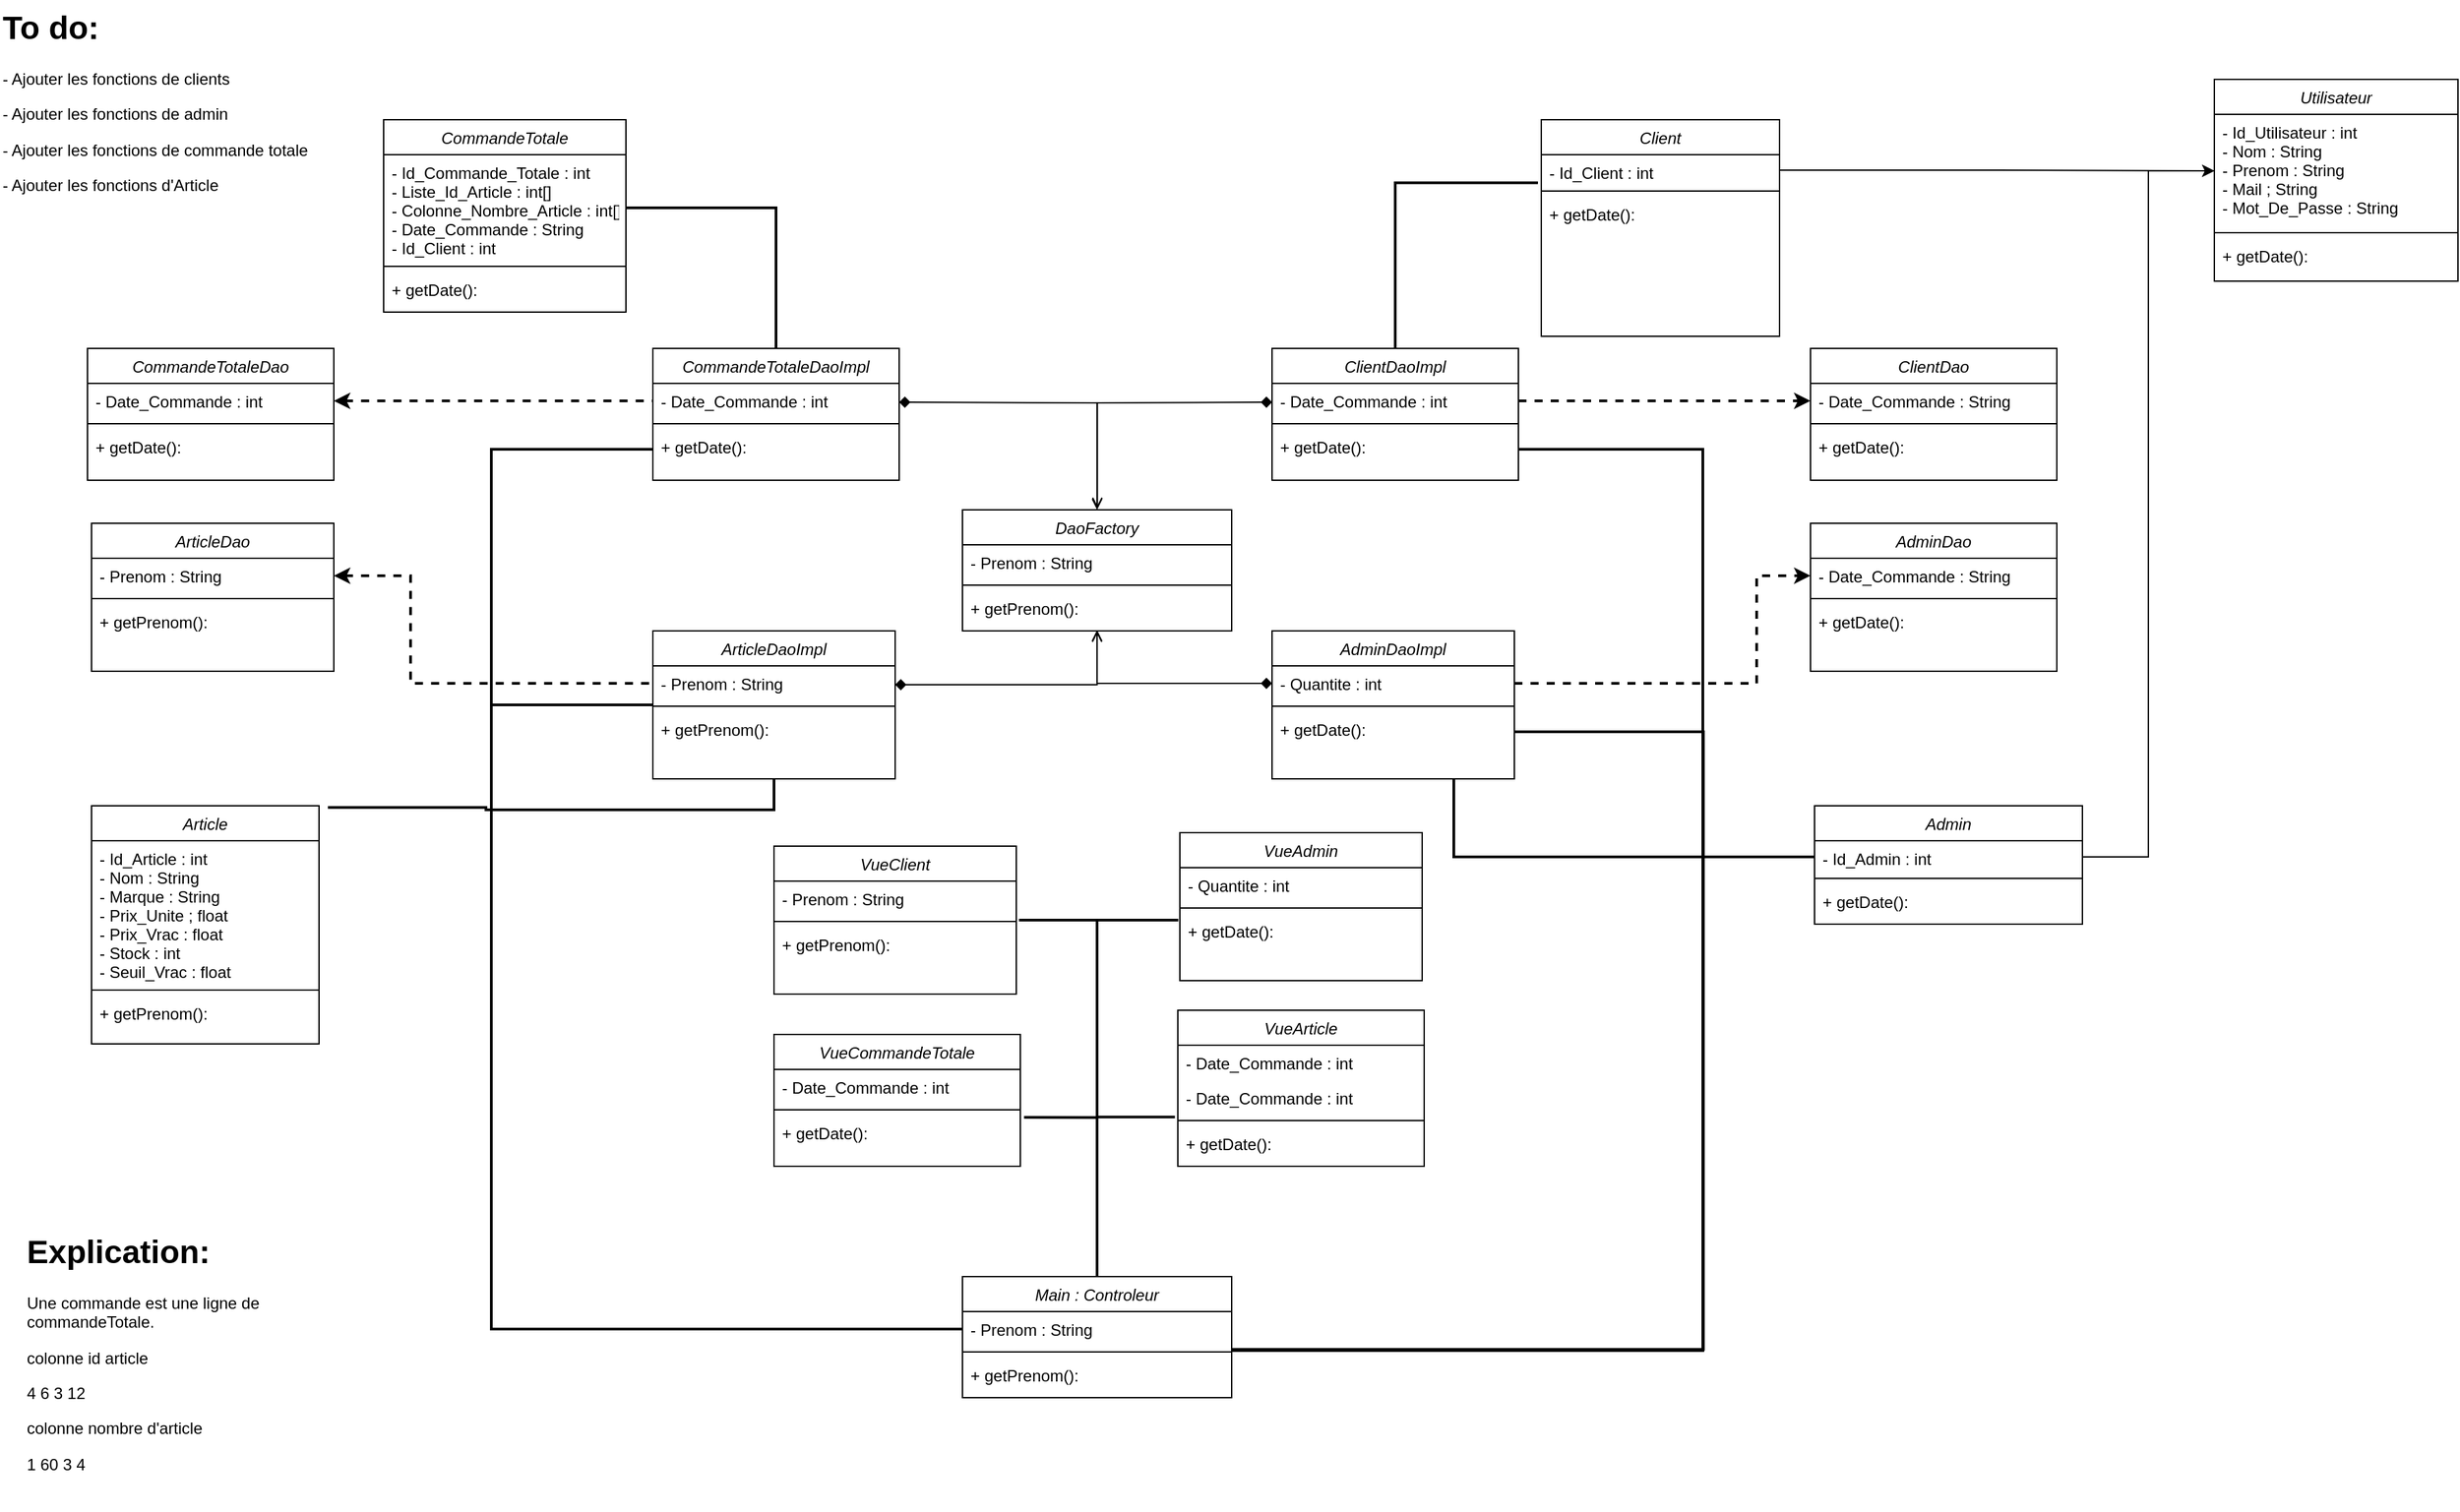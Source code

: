 <mxfile version="26.2.10">
  <diagram id="C5RBs43oDa-KdzZeNtuy" name="Page-1">
    <mxGraphModel dx="2638" dy="1327" grid="0" gridSize="15" guides="1" tooltips="1" connect="1" arrows="1" fold="1" page="1" pageScale="1" pageWidth="827" pageHeight="1169" background="none" math="0" shadow="0">
      <root>
        <mxCell id="WIyWlLk6GJQsqaUBKTNV-0" />
        <mxCell id="WIyWlLk6GJQsqaUBKTNV-1" parent="WIyWlLk6GJQsqaUBKTNV-0" />
        <mxCell id="zkfFHV4jXpPFQw0GAbJ--0" value="ArticleDaoImpl" style="swimlane;fontStyle=2;align=center;verticalAlign=top;childLayout=stackLayout;horizontal=1;startSize=26;horizontalStack=0;resizeParent=1;resizeLast=0;collapsible=1;marginBottom=0;rounded=0;shadow=0;strokeWidth=1;" parent="WIyWlLk6GJQsqaUBKTNV-1" vertex="1">
          <mxGeometry x="500" y="480" width="180" height="110" as="geometry">
            <mxRectangle x="230" y="140" width="160" height="26" as="alternateBounds" />
          </mxGeometry>
        </mxCell>
        <mxCell id="zkfFHV4jXpPFQw0GAbJ--1" value="- Prenom : String" style="text;align=left;verticalAlign=top;spacingLeft=4;spacingRight=4;overflow=hidden;rotatable=0;points=[[0,0.5],[1,0.5]];portConstraint=eastwest;" parent="zkfFHV4jXpPFQw0GAbJ--0" vertex="1">
          <mxGeometry y="26" width="180" height="26" as="geometry" />
        </mxCell>
        <mxCell id="zkfFHV4jXpPFQw0GAbJ--4" value="" style="line;html=1;strokeWidth=1;align=left;verticalAlign=middle;spacingTop=-1;spacingLeft=3;spacingRight=3;rotatable=0;labelPosition=right;points=[];portConstraint=eastwest;" parent="zkfFHV4jXpPFQw0GAbJ--0" vertex="1">
          <mxGeometry y="52" width="180" height="8" as="geometry" />
        </mxCell>
        <mxCell id="zkfFHV4jXpPFQw0GAbJ--5" value="+ getPrenom(): " style="text;align=left;verticalAlign=top;spacingLeft=4;spacingRight=4;overflow=hidden;rotatable=0;points=[[0,0.5],[1,0.5]];portConstraint=eastwest;" parent="zkfFHV4jXpPFQw0GAbJ--0" vertex="1">
          <mxGeometry y="60" width="180" height="30" as="geometry" />
        </mxCell>
        <mxCell id="_gGad9FiiaPd4enUCd2u-86" style="edgeStyle=orthogonalEdgeStyle;rounded=0;orthogonalLoop=1;jettySize=auto;html=1;exitX=0.5;exitY=0;exitDx=0;exitDy=0;entryX=1;entryY=0.5;entryDx=0;entryDy=0;endArrow=none;endFill=1;strokeWidth=2;startFill=0;" parent="WIyWlLk6GJQsqaUBKTNV-1" source="VbPlPjavXo8CKthwoIQm-4" target="_gGad9FiiaPd4enUCd2u-39" edge="1">
          <mxGeometry relative="1" as="geometry" />
        </mxCell>
        <mxCell id="VbPlPjavXo8CKthwoIQm-4" value="CommandeTotaleDaoImpl" style="swimlane;fontStyle=2;align=center;verticalAlign=top;childLayout=stackLayout;horizontal=1;startSize=26;horizontalStack=0;resizeParent=1;resizeLast=0;collapsible=1;marginBottom=0;rounded=0;shadow=0;strokeWidth=1;" parent="WIyWlLk6GJQsqaUBKTNV-1" vertex="1">
          <mxGeometry x="500" y="270" width="183" height="98" as="geometry">
            <mxRectangle x="230" y="140" width="160" height="26" as="alternateBounds" />
          </mxGeometry>
        </mxCell>
        <mxCell id="VbPlPjavXo8CKthwoIQm-5" value="- Date_Commande : int" style="text;align=left;verticalAlign=top;spacingLeft=4;spacingRight=4;overflow=hidden;rotatable=0;points=[[0,0.5],[1,0.5]];portConstraint=eastwest;" parent="VbPlPjavXo8CKthwoIQm-4" vertex="1">
          <mxGeometry y="26" width="183" height="26" as="geometry" />
        </mxCell>
        <mxCell id="VbPlPjavXo8CKthwoIQm-10" value="" style="line;html=1;strokeWidth=1;align=left;verticalAlign=middle;spacingTop=-1;spacingLeft=3;spacingRight=3;rotatable=0;labelPosition=right;points=[];portConstraint=eastwest;" parent="VbPlPjavXo8CKthwoIQm-4" vertex="1">
          <mxGeometry y="52" width="183" height="8" as="geometry" />
        </mxCell>
        <mxCell id="VbPlPjavXo8CKthwoIQm-11" value="+ getDate(): " style="text;align=left;verticalAlign=top;spacingLeft=4;spacingRight=4;overflow=hidden;rotatable=0;points=[[0,0.5],[1,0.5]];portConstraint=eastwest;" parent="VbPlPjavXo8CKthwoIQm-4" vertex="1">
          <mxGeometry y="60" width="183" height="30" as="geometry" />
        </mxCell>
        <mxCell id="HxxyhZCxUTzlxfl4bPCb-2" style="edgeStyle=orthogonalEdgeStyle;rounded=0;orthogonalLoop=1;jettySize=auto;html=1;exitX=0.75;exitY=1;exitDx=0;exitDy=0;entryX=0;entryY=0.5;entryDx=0;entryDy=0;endArrow=none;endFill=1;strokeWidth=2;startFill=0;" parent="WIyWlLk6GJQsqaUBKTNV-1" source="VbPlPjavXo8CKthwoIQm-13" target="_gGad9FiiaPd4enUCd2u-57" edge="1">
          <mxGeometry relative="1" as="geometry" />
        </mxCell>
        <mxCell id="VbPlPjavXo8CKthwoIQm-13" value="AdminDaoImpl" style="swimlane;fontStyle=2;align=center;verticalAlign=top;childLayout=stackLayout;horizontal=1;startSize=26;horizontalStack=0;resizeParent=1;resizeLast=0;collapsible=1;marginBottom=0;rounded=0;shadow=0;strokeWidth=1;" parent="WIyWlLk6GJQsqaUBKTNV-1" vertex="1">
          <mxGeometry x="960" y="480" width="180" height="110" as="geometry">
            <mxRectangle x="230" y="140" width="160" height="26" as="alternateBounds" />
          </mxGeometry>
        </mxCell>
        <mxCell id="VbPlPjavXo8CKthwoIQm-14" value="- Quantite : int" style="text;align=left;verticalAlign=top;spacingLeft=4;spacingRight=4;overflow=hidden;rotatable=0;points=[[0,0.5],[1,0.5]];portConstraint=eastwest;" parent="VbPlPjavXo8CKthwoIQm-13" vertex="1">
          <mxGeometry y="26" width="180" height="26" as="geometry" />
        </mxCell>
        <mxCell id="VbPlPjavXo8CKthwoIQm-18" value="" style="line;html=1;strokeWidth=1;align=left;verticalAlign=middle;spacingTop=-1;spacingLeft=3;spacingRight=3;rotatable=0;labelPosition=right;points=[];portConstraint=eastwest;" parent="VbPlPjavXo8CKthwoIQm-13" vertex="1">
          <mxGeometry y="52" width="180" height="8" as="geometry" />
        </mxCell>
        <mxCell id="VbPlPjavXo8CKthwoIQm-19" value="+ getDate(): " style="text;align=left;verticalAlign=top;spacingLeft=4;spacingRight=4;overflow=hidden;rotatable=0;points=[[0,0.5],[1,0.5]];portConstraint=eastwest;" parent="VbPlPjavXo8CKthwoIQm-13" vertex="1">
          <mxGeometry y="60" width="180" height="30" as="geometry" />
        </mxCell>
        <mxCell id="aJVNdu5gyN5oH490tWRa-0" value="DaoFactory" style="swimlane;fontStyle=2;align=center;verticalAlign=top;childLayout=stackLayout;horizontal=1;startSize=26;horizontalStack=0;resizeParent=1;resizeLast=0;collapsible=1;marginBottom=0;rounded=0;shadow=0;strokeWidth=1;" parent="WIyWlLk6GJQsqaUBKTNV-1" vertex="1">
          <mxGeometry x="730" y="390" width="200" height="90" as="geometry">
            <mxRectangle x="230" y="140" width="160" height="26" as="alternateBounds" />
          </mxGeometry>
        </mxCell>
        <mxCell id="aJVNdu5gyN5oH490tWRa-1" value="- Prenom : String" style="text;align=left;verticalAlign=top;spacingLeft=4;spacingRight=4;overflow=hidden;rotatable=0;points=[[0,0.5],[1,0.5]];portConstraint=eastwest;" parent="aJVNdu5gyN5oH490tWRa-0" vertex="1">
          <mxGeometry y="26" width="200" height="26" as="geometry" />
        </mxCell>
        <mxCell id="aJVNdu5gyN5oH490tWRa-6" value="" style="line;html=1;strokeWidth=1;align=left;verticalAlign=middle;spacingTop=-1;spacingLeft=3;spacingRight=3;rotatable=0;labelPosition=right;points=[];portConstraint=eastwest;" parent="aJVNdu5gyN5oH490tWRa-0" vertex="1">
          <mxGeometry y="52" width="200" height="8" as="geometry" />
        </mxCell>
        <mxCell id="aJVNdu5gyN5oH490tWRa-7" value="+ getPrenom(): " style="text;align=left;verticalAlign=top;spacingLeft=4;spacingRight=4;overflow=hidden;rotatable=0;points=[[0,0.5],[1,0.5]];portConstraint=eastwest;" parent="aJVNdu5gyN5oH490tWRa-0" vertex="1">
          <mxGeometry y="60" width="200" height="30" as="geometry" />
        </mxCell>
        <mxCell id="_gGad9FiiaPd4enUCd2u-1" value="ClientDaoImpl" style="swimlane;fontStyle=2;align=center;verticalAlign=top;childLayout=stackLayout;horizontal=1;startSize=26;horizontalStack=0;resizeParent=1;resizeLast=0;collapsible=1;marginBottom=0;rounded=0;shadow=0;strokeWidth=1;" parent="WIyWlLk6GJQsqaUBKTNV-1" vertex="1">
          <mxGeometry x="960" y="270" width="183" height="98" as="geometry">
            <mxRectangle x="230" y="140" width="160" height="26" as="alternateBounds" />
          </mxGeometry>
        </mxCell>
        <mxCell id="_gGad9FiiaPd4enUCd2u-2" value="- Date_Commande : int" style="text;align=left;verticalAlign=top;spacingLeft=4;spacingRight=4;overflow=hidden;rotatable=0;points=[[0,0.5],[1,0.5]];portConstraint=eastwest;" parent="_gGad9FiiaPd4enUCd2u-1" vertex="1">
          <mxGeometry y="26" width="183" height="26" as="geometry" />
        </mxCell>
        <mxCell id="_gGad9FiiaPd4enUCd2u-3" value="" style="line;html=1;strokeWidth=1;align=left;verticalAlign=middle;spacingTop=-1;spacingLeft=3;spacingRight=3;rotatable=0;labelPosition=right;points=[];portConstraint=eastwest;" parent="_gGad9FiiaPd4enUCd2u-1" vertex="1">
          <mxGeometry y="52" width="183" height="8" as="geometry" />
        </mxCell>
        <mxCell id="_gGad9FiiaPd4enUCd2u-4" value="+ getDate(): " style="text;align=left;verticalAlign=top;spacingLeft=4;spacingRight=4;overflow=hidden;rotatable=0;points=[[0,0.5],[1,0.5]];portConstraint=eastwest;" parent="_gGad9FiiaPd4enUCd2u-1" vertex="1">
          <mxGeometry y="60" width="183" height="30" as="geometry" />
        </mxCell>
        <mxCell id="_gGad9FiiaPd4enUCd2u-7" style="edgeStyle=orthogonalEdgeStyle;rounded=0;orthogonalLoop=1;jettySize=auto;html=1;exitX=1;exitY=0.5;exitDx=0;exitDy=0;startArrow=diamond;startFill=1;endArrow=open;endFill=0;entryX=0.5;entryY=0;entryDx=0;entryDy=0;" parent="WIyWlLk6GJQsqaUBKTNV-1" target="aJVNdu5gyN5oH490tWRa-0" edge="1">
          <mxGeometry relative="1" as="geometry">
            <mxPoint x="683" y="310" as="sourcePoint" />
            <mxPoint x="830" y="370" as="targetPoint" />
          </mxGeometry>
        </mxCell>
        <mxCell id="_gGad9FiiaPd4enUCd2u-10" style="edgeStyle=orthogonalEdgeStyle;rounded=0;orthogonalLoop=1;jettySize=auto;html=1;exitX=0;exitY=0.5;exitDx=0;exitDy=0;entryX=0.501;entryY=-0.01;entryDx=0;entryDy=0;endArrow=open;endFill=0;startArrow=diamond;startFill=1;entryPerimeter=0;" parent="WIyWlLk6GJQsqaUBKTNV-1" target="aJVNdu5gyN5oH490tWRa-0" edge="1">
          <mxGeometry relative="1" as="geometry">
            <mxPoint x="960" y="310" as="sourcePoint" />
            <mxPoint x="830" y="355" as="targetPoint" />
          </mxGeometry>
        </mxCell>
        <mxCell id="_gGad9FiiaPd4enUCd2u-13" value="ClientDao" style="swimlane;fontStyle=2;align=center;verticalAlign=top;childLayout=stackLayout;horizontal=1;startSize=26;horizontalStack=0;resizeParent=1;resizeLast=0;collapsible=1;marginBottom=0;rounded=0;shadow=0;strokeWidth=1;" parent="WIyWlLk6GJQsqaUBKTNV-1" vertex="1">
          <mxGeometry x="1360" y="270" width="183" height="98" as="geometry">
            <mxRectangle x="230" y="140" width="160" height="26" as="alternateBounds" />
          </mxGeometry>
        </mxCell>
        <mxCell id="_gGad9FiiaPd4enUCd2u-14" value="- Date_Commande : String" style="text;align=left;verticalAlign=top;spacingLeft=4;spacingRight=4;overflow=hidden;rotatable=0;points=[[0,0.5],[1,0.5]];portConstraint=eastwest;" parent="_gGad9FiiaPd4enUCd2u-13" vertex="1">
          <mxGeometry y="26" width="183" height="26" as="geometry" />
        </mxCell>
        <mxCell id="_gGad9FiiaPd4enUCd2u-15" value="" style="line;html=1;strokeWidth=1;align=left;verticalAlign=middle;spacingTop=-1;spacingLeft=3;spacingRight=3;rotatable=0;labelPosition=right;points=[];portConstraint=eastwest;" parent="_gGad9FiiaPd4enUCd2u-13" vertex="1">
          <mxGeometry y="52" width="183" height="8" as="geometry" />
        </mxCell>
        <mxCell id="_gGad9FiiaPd4enUCd2u-16" value="+ getDate(): " style="text;align=left;verticalAlign=top;spacingLeft=4;spacingRight=4;overflow=hidden;rotatable=0;points=[[0,0.5],[1,0.5]];portConstraint=eastwest;" parent="_gGad9FiiaPd4enUCd2u-13" vertex="1">
          <mxGeometry y="60" width="183" height="30" as="geometry" />
        </mxCell>
        <mxCell id="_gGad9FiiaPd4enUCd2u-17" value="AdminDao" style="swimlane;fontStyle=2;align=center;verticalAlign=top;childLayout=stackLayout;horizontal=1;startSize=26;horizontalStack=0;resizeParent=1;resizeLast=0;collapsible=1;marginBottom=0;rounded=0;shadow=0;strokeWidth=1;" parent="WIyWlLk6GJQsqaUBKTNV-1" vertex="1">
          <mxGeometry x="1360" y="400" width="183" height="110" as="geometry">
            <mxRectangle x="230" y="140" width="160" height="26" as="alternateBounds" />
          </mxGeometry>
        </mxCell>
        <mxCell id="_gGad9FiiaPd4enUCd2u-18" value="- Date_Commande : String" style="text;align=left;verticalAlign=top;spacingLeft=4;spacingRight=4;overflow=hidden;rotatable=0;points=[[0,0.5],[1,0.5]];portConstraint=eastwest;" parent="_gGad9FiiaPd4enUCd2u-17" vertex="1">
          <mxGeometry y="26" width="183" height="26" as="geometry" />
        </mxCell>
        <mxCell id="_gGad9FiiaPd4enUCd2u-19" value="" style="line;html=1;strokeWidth=1;align=left;verticalAlign=middle;spacingTop=-1;spacingLeft=3;spacingRight=3;rotatable=0;labelPosition=right;points=[];portConstraint=eastwest;" parent="_gGad9FiiaPd4enUCd2u-17" vertex="1">
          <mxGeometry y="52" width="183" height="8" as="geometry" />
        </mxCell>
        <mxCell id="_gGad9FiiaPd4enUCd2u-20" value="+ getDate(): " style="text;align=left;verticalAlign=top;spacingLeft=4;spacingRight=4;overflow=hidden;rotatable=0;points=[[0,0.5],[1,0.5]];portConstraint=eastwest;" parent="_gGad9FiiaPd4enUCd2u-17" vertex="1">
          <mxGeometry y="60" width="183" height="30" as="geometry" />
        </mxCell>
        <mxCell id="_gGad9FiiaPd4enUCd2u-21" style="edgeStyle=orthogonalEdgeStyle;rounded=0;orthogonalLoop=1;jettySize=auto;html=1;exitX=1;exitY=0.5;exitDx=0;exitDy=0;entryX=0;entryY=0.5;entryDx=0;entryDy=0;dashed=1;fillColor=#d5e8d4;strokeColor=#000000;strokeWidth=2;" parent="WIyWlLk6GJQsqaUBKTNV-1" source="VbPlPjavXo8CKthwoIQm-14" target="_gGad9FiiaPd4enUCd2u-18" edge="1">
          <mxGeometry relative="1" as="geometry">
            <Array as="points">
              <mxPoint x="1320" y="519" />
              <mxPoint x="1320" y="439" />
            </Array>
          </mxGeometry>
        </mxCell>
        <mxCell id="_gGad9FiiaPd4enUCd2u-22" style="edgeStyle=orthogonalEdgeStyle;rounded=0;orthogonalLoop=1;jettySize=auto;html=1;exitX=1;exitY=0.5;exitDx=0;exitDy=0;entryX=0;entryY=0.5;entryDx=0;entryDy=0;fillColor=#d5e8d4;strokeColor=#000000;strokeWidth=2;dashed=1;" parent="WIyWlLk6GJQsqaUBKTNV-1" source="_gGad9FiiaPd4enUCd2u-2" target="_gGad9FiiaPd4enUCd2u-14" edge="1">
          <mxGeometry relative="1" as="geometry" />
        </mxCell>
        <mxCell id="_gGad9FiiaPd4enUCd2u-23" value="CommandeTotaleDao" style="swimlane;fontStyle=2;align=center;verticalAlign=top;childLayout=stackLayout;horizontal=1;startSize=26;horizontalStack=0;resizeParent=1;resizeLast=0;collapsible=1;marginBottom=0;rounded=0;shadow=0;strokeWidth=1;" parent="WIyWlLk6GJQsqaUBKTNV-1" vertex="1">
          <mxGeometry x="80" y="270" width="183" height="98" as="geometry">
            <mxRectangle x="230" y="140" width="160" height="26" as="alternateBounds" />
          </mxGeometry>
        </mxCell>
        <mxCell id="_gGad9FiiaPd4enUCd2u-24" value="- Date_Commande : int" style="text;align=left;verticalAlign=top;spacingLeft=4;spacingRight=4;overflow=hidden;rotatable=0;points=[[0,0.5],[1,0.5]];portConstraint=eastwest;" parent="_gGad9FiiaPd4enUCd2u-23" vertex="1">
          <mxGeometry y="26" width="183" height="26" as="geometry" />
        </mxCell>
        <mxCell id="_gGad9FiiaPd4enUCd2u-25" value="" style="line;html=1;strokeWidth=1;align=left;verticalAlign=middle;spacingTop=-1;spacingLeft=3;spacingRight=3;rotatable=0;labelPosition=right;points=[];portConstraint=eastwest;" parent="_gGad9FiiaPd4enUCd2u-23" vertex="1">
          <mxGeometry y="52" width="183" height="8" as="geometry" />
        </mxCell>
        <mxCell id="_gGad9FiiaPd4enUCd2u-26" value="+ getDate(): " style="text;align=left;verticalAlign=top;spacingLeft=4;spacingRight=4;overflow=hidden;rotatable=0;points=[[0,0.5],[1,0.5]];portConstraint=eastwest;" parent="_gGad9FiiaPd4enUCd2u-23" vertex="1">
          <mxGeometry y="60" width="183" height="30" as="geometry" />
        </mxCell>
        <mxCell id="_gGad9FiiaPd4enUCd2u-27" value="ArticleDao" style="swimlane;fontStyle=2;align=center;verticalAlign=top;childLayout=stackLayout;horizontal=1;startSize=26;horizontalStack=0;resizeParent=1;resizeLast=0;collapsible=1;marginBottom=0;rounded=0;shadow=0;strokeWidth=1;" parent="WIyWlLk6GJQsqaUBKTNV-1" vertex="1">
          <mxGeometry x="83" y="400" width="180" height="110" as="geometry">
            <mxRectangle x="230" y="140" width="160" height="26" as="alternateBounds" />
          </mxGeometry>
        </mxCell>
        <mxCell id="_gGad9FiiaPd4enUCd2u-28" value="- Prenom : String" style="text;align=left;verticalAlign=top;spacingLeft=4;spacingRight=4;overflow=hidden;rotatable=0;points=[[0,0.5],[1,0.5]];portConstraint=eastwest;" parent="_gGad9FiiaPd4enUCd2u-27" vertex="1">
          <mxGeometry y="26" width="180" height="26" as="geometry" />
        </mxCell>
        <mxCell id="_gGad9FiiaPd4enUCd2u-29" value="" style="line;html=1;strokeWidth=1;align=left;verticalAlign=middle;spacingTop=-1;spacingLeft=3;spacingRight=3;rotatable=0;labelPosition=right;points=[];portConstraint=eastwest;" parent="_gGad9FiiaPd4enUCd2u-27" vertex="1">
          <mxGeometry y="52" width="180" height="8" as="geometry" />
        </mxCell>
        <mxCell id="_gGad9FiiaPd4enUCd2u-31" value="+ getPrenom(): " style="text;align=left;verticalAlign=top;spacingLeft=4;spacingRight=4;overflow=hidden;rotatable=0;points=[[0,0.5],[1,0.5]];portConstraint=eastwest;" parent="_gGad9FiiaPd4enUCd2u-27" vertex="1">
          <mxGeometry y="60" width="180" height="30" as="geometry" />
        </mxCell>
        <mxCell id="_gGad9FiiaPd4enUCd2u-32" style="edgeStyle=orthogonalEdgeStyle;rounded=0;orthogonalLoop=1;jettySize=auto;html=1;exitX=1;exitY=0.5;exitDx=0;exitDy=0;entryX=0;entryY=0.5;entryDx=0;entryDy=0;dashed=1;strokeWidth=2;fillColor=#d5e8d4;strokeColor=#000000;startArrow=classic;startFill=1;endArrow=none;" parent="WIyWlLk6GJQsqaUBKTNV-1" source="_gGad9FiiaPd4enUCd2u-28" target="zkfFHV4jXpPFQw0GAbJ--1" edge="1">
          <mxGeometry relative="1" as="geometry">
            <Array as="points">
              <mxPoint x="320" y="439" />
              <mxPoint x="320" y="519" />
            </Array>
          </mxGeometry>
        </mxCell>
        <mxCell id="_gGad9FiiaPd4enUCd2u-33" style="edgeStyle=orthogonalEdgeStyle;rounded=0;orthogonalLoop=1;jettySize=auto;html=1;exitX=1;exitY=0.5;exitDx=0;exitDy=0;entryX=0;entryY=0.5;entryDx=0;entryDy=0;fillColor=#d5e8d4;strokeColor=#000000;strokeWidth=2;dashed=1;startArrow=classic;startFill=1;endArrow=none;" parent="WIyWlLk6GJQsqaUBKTNV-1" source="_gGad9FiiaPd4enUCd2u-24" target="VbPlPjavXo8CKthwoIQm-5" edge="1">
          <mxGeometry relative="1" as="geometry" />
        </mxCell>
        <mxCell id="_gGad9FiiaPd4enUCd2u-34" value="Main : Controleur" style="swimlane;fontStyle=2;align=center;verticalAlign=top;childLayout=stackLayout;horizontal=1;startSize=26;horizontalStack=0;resizeParent=1;resizeLast=0;collapsible=1;marginBottom=0;rounded=0;shadow=0;strokeWidth=1;" parent="WIyWlLk6GJQsqaUBKTNV-1" vertex="1">
          <mxGeometry x="730" y="960" width="200" height="90" as="geometry">
            <mxRectangle x="230" y="140" width="160" height="26" as="alternateBounds" />
          </mxGeometry>
        </mxCell>
        <mxCell id="_gGad9FiiaPd4enUCd2u-35" value="- Prenom : String" style="text;align=left;verticalAlign=top;spacingLeft=4;spacingRight=4;overflow=hidden;rotatable=0;points=[[0,0.5],[1,0.5]];portConstraint=eastwest;" parent="_gGad9FiiaPd4enUCd2u-34" vertex="1">
          <mxGeometry y="26" width="200" height="26" as="geometry" />
        </mxCell>
        <mxCell id="_gGad9FiiaPd4enUCd2u-36" value="" style="line;html=1;strokeWidth=1;align=left;verticalAlign=middle;spacingTop=-1;spacingLeft=3;spacingRight=3;rotatable=0;labelPosition=right;points=[];portConstraint=eastwest;" parent="_gGad9FiiaPd4enUCd2u-34" vertex="1">
          <mxGeometry y="52" width="200" height="8" as="geometry" />
        </mxCell>
        <mxCell id="_gGad9FiiaPd4enUCd2u-37" value="+ getPrenom(): " style="text;align=left;verticalAlign=top;spacingLeft=4;spacingRight=4;overflow=hidden;rotatable=0;points=[[0,0.5],[1,0.5]];portConstraint=eastwest;" parent="_gGad9FiiaPd4enUCd2u-34" vertex="1">
          <mxGeometry y="60" width="200" height="30" as="geometry" />
        </mxCell>
        <mxCell id="_gGad9FiiaPd4enUCd2u-38" value="CommandeTotale" style="swimlane;fontStyle=2;align=center;verticalAlign=top;childLayout=stackLayout;horizontal=1;startSize=26;horizontalStack=0;resizeParent=1;resizeLast=0;collapsible=1;marginBottom=0;rounded=0;shadow=0;strokeWidth=1;" parent="WIyWlLk6GJQsqaUBKTNV-1" vertex="1">
          <mxGeometry x="300" y="100" width="180" height="143" as="geometry">
            <mxRectangle x="230" y="140" width="160" height="26" as="alternateBounds" />
          </mxGeometry>
        </mxCell>
        <mxCell id="_gGad9FiiaPd4enUCd2u-39" value="- Id_Commande_Totale : int&#xa;- Liste_Id_Article : int[]&#xa;- Colonne_Nombre_Article : int[]&#xa;- Date_Commande : String&#xa;- Id_Client : int" style="text;align=left;verticalAlign=top;spacingLeft=4;spacingRight=4;overflow=hidden;rotatable=0;points=[[0,0.5],[1,0.5]];portConstraint=eastwest;" parent="_gGad9FiiaPd4enUCd2u-38" vertex="1">
          <mxGeometry y="26" width="180" height="79" as="geometry" />
        </mxCell>
        <mxCell id="_gGad9FiiaPd4enUCd2u-40" value="" style="line;html=1;strokeWidth=1;align=left;verticalAlign=middle;spacingTop=-1;spacingLeft=3;spacingRight=3;rotatable=0;labelPosition=right;points=[];portConstraint=eastwest;" parent="_gGad9FiiaPd4enUCd2u-38" vertex="1">
          <mxGeometry y="105" width="180" height="8" as="geometry" />
        </mxCell>
        <mxCell id="_gGad9FiiaPd4enUCd2u-41" value="+ getDate(): " style="text;align=left;verticalAlign=top;spacingLeft=4;spacingRight=4;overflow=hidden;rotatable=0;points=[[0,0.5],[1,0.5]];portConstraint=eastwest;" parent="_gGad9FiiaPd4enUCd2u-38" vertex="1">
          <mxGeometry y="113" width="180" height="30" as="geometry" />
        </mxCell>
        <mxCell id="_gGad9FiiaPd4enUCd2u-42" value="Article" style="swimlane;fontStyle=2;align=center;verticalAlign=top;childLayout=stackLayout;horizontal=1;startSize=26;horizontalStack=0;resizeParent=1;resizeLast=0;collapsible=1;marginBottom=0;rounded=0;shadow=0;strokeWidth=1;" parent="WIyWlLk6GJQsqaUBKTNV-1" vertex="1">
          <mxGeometry x="83" y="610" width="169" height="177" as="geometry">
            <mxRectangle x="230" y="140" width="160" height="26" as="alternateBounds" />
          </mxGeometry>
        </mxCell>
        <mxCell id="_gGad9FiiaPd4enUCd2u-43" value="- Id_Article : int &#xa;- Nom : String&#xa;- Marque : String&#xa;- Prix_Unite ; float&#xa;- Prix_Vrac : float&#xa;- Stock : int&#xa;- Seuil_Vrac : float" style="text;align=left;verticalAlign=top;spacingLeft=4;spacingRight=4;overflow=hidden;rotatable=0;points=[[0,0.5],[1,0.5]];portConstraint=eastwest;" parent="_gGad9FiiaPd4enUCd2u-42" vertex="1">
          <mxGeometry y="26" width="169" height="107" as="geometry" />
        </mxCell>
        <mxCell id="_gGad9FiiaPd4enUCd2u-44" value="" style="line;html=1;strokeWidth=1;align=left;verticalAlign=middle;spacingTop=-1;spacingLeft=3;spacingRight=3;rotatable=0;labelPosition=right;points=[];portConstraint=eastwest;" parent="_gGad9FiiaPd4enUCd2u-42" vertex="1">
          <mxGeometry y="133" width="169" height="8" as="geometry" />
        </mxCell>
        <mxCell id="_gGad9FiiaPd4enUCd2u-46" value="+ getPrenom(): " style="text;align=left;verticalAlign=top;spacingLeft=4;spacingRight=4;overflow=hidden;rotatable=0;points=[[0,0.5],[1,0.5]];portConstraint=eastwest;" parent="_gGad9FiiaPd4enUCd2u-42" vertex="1">
          <mxGeometry y="141" width="169" height="30" as="geometry" />
        </mxCell>
        <mxCell id="_gGad9FiiaPd4enUCd2u-51" value="Client" style="swimlane;fontStyle=2;align=center;verticalAlign=top;childLayout=stackLayout;horizontal=1;startSize=26;horizontalStack=0;resizeParent=1;resizeLast=0;collapsible=1;marginBottom=0;rounded=0;shadow=0;strokeWidth=1;" parent="WIyWlLk6GJQsqaUBKTNV-1" vertex="1">
          <mxGeometry x="1160" y="100" width="177" height="161" as="geometry">
            <mxRectangle x="230" y="140" width="160" height="26" as="alternateBounds" />
          </mxGeometry>
        </mxCell>
        <mxCell id="_gGad9FiiaPd4enUCd2u-55" value="- Id_Client : int&#xa;&#xa;" style="text;align=left;verticalAlign=top;spacingLeft=4;spacingRight=4;overflow=hidden;rotatable=0;points=[[0,0.5],[1,0.5]];portConstraint=eastwest;" parent="_gGad9FiiaPd4enUCd2u-51" vertex="1">
          <mxGeometry y="26" width="177" height="23" as="geometry" />
        </mxCell>
        <mxCell id="_gGad9FiiaPd4enUCd2u-53" value="" style="line;html=1;strokeWidth=1;align=left;verticalAlign=middle;spacingTop=-1;spacingLeft=3;spacingRight=3;rotatable=0;labelPosition=right;points=[];portConstraint=eastwest;" parent="_gGad9FiiaPd4enUCd2u-51" vertex="1">
          <mxGeometry y="49" width="177" height="8" as="geometry" />
        </mxCell>
        <mxCell id="_gGad9FiiaPd4enUCd2u-54" value="+ getDate(): " style="text;align=left;verticalAlign=top;spacingLeft=4;spacingRight=4;overflow=hidden;rotatable=0;points=[[0,0.5],[1,0.5]];portConstraint=eastwest;" parent="_gGad9FiiaPd4enUCd2u-51" vertex="1">
          <mxGeometry y="57" width="177" height="30" as="geometry" />
        </mxCell>
        <mxCell id="_gGad9FiiaPd4enUCd2u-56" value="Admin" style="swimlane;fontStyle=2;align=center;verticalAlign=top;childLayout=stackLayout;horizontal=1;startSize=26;horizontalStack=0;resizeParent=1;resizeLast=0;collapsible=1;marginBottom=0;rounded=0;shadow=0;strokeWidth=1;" parent="WIyWlLk6GJQsqaUBKTNV-1" vertex="1">
          <mxGeometry x="1363" y="610" width="199" height="88" as="geometry">
            <mxRectangle x="230" y="140" width="160" height="26" as="alternateBounds" />
          </mxGeometry>
        </mxCell>
        <mxCell id="_gGad9FiiaPd4enUCd2u-57" value="- Id_Admin : int" style="text;align=left;verticalAlign=top;spacingLeft=4;spacingRight=4;overflow=hidden;rotatable=0;points=[[0,0.5],[1,0.5]];portConstraint=eastwest;" parent="_gGad9FiiaPd4enUCd2u-56" vertex="1">
          <mxGeometry y="26" width="199" height="24" as="geometry" />
        </mxCell>
        <mxCell id="_gGad9FiiaPd4enUCd2u-58" value="" style="line;html=1;strokeWidth=1;align=left;verticalAlign=middle;spacingTop=-1;spacingLeft=3;spacingRight=3;rotatable=0;labelPosition=right;points=[];portConstraint=eastwest;" parent="_gGad9FiiaPd4enUCd2u-56" vertex="1">
          <mxGeometry y="50" width="199" height="8" as="geometry" />
        </mxCell>
        <mxCell id="_gGad9FiiaPd4enUCd2u-59" value="+ getDate(): " style="text;align=left;verticalAlign=top;spacingLeft=4;spacingRight=4;overflow=hidden;rotatable=0;points=[[0,0.5],[1,0.5]];portConstraint=eastwest;" parent="_gGad9FiiaPd4enUCd2u-56" vertex="1">
          <mxGeometry y="58" width="199" height="30" as="geometry" />
        </mxCell>
        <mxCell id="_gGad9FiiaPd4enUCd2u-60" value="VueClient" style="swimlane;fontStyle=2;align=center;verticalAlign=top;childLayout=stackLayout;horizontal=1;startSize=26;horizontalStack=0;resizeParent=1;resizeLast=0;collapsible=1;marginBottom=0;rounded=0;shadow=0;strokeWidth=1;" parent="WIyWlLk6GJQsqaUBKTNV-1" vertex="1">
          <mxGeometry x="590" y="640" width="180" height="110" as="geometry">
            <mxRectangle x="230" y="140" width="160" height="26" as="alternateBounds" />
          </mxGeometry>
        </mxCell>
        <mxCell id="_gGad9FiiaPd4enUCd2u-61" value="- Prenom : String" style="text;align=left;verticalAlign=top;spacingLeft=4;spacingRight=4;overflow=hidden;rotatable=0;points=[[0,0.5],[1,0.5]];portConstraint=eastwest;" parent="_gGad9FiiaPd4enUCd2u-60" vertex="1">
          <mxGeometry y="26" width="180" height="26" as="geometry" />
        </mxCell>
        <mxCell id="_gGad9FiiaPd4enUCd2u-62" value="" style="line;html=1;strokeWidth=1;align=left;verticalAlign=middle;spacingTop=-1;spacingLeft=3;spacingRight=3;rotatable=0;labelPosition=right;points=[];portConstraint=eastwest;" parent="_gGad9FiiaPd4enUCd2u-60" vertex="1">
          <mxGeometry y="52" width="180" height="8" as="geometry" />
        </mxCell>
        <mxCell id="_gGad9FiiaPd4enUCd2u-63" value="+ getPrenom(): " style="text;align=left;verticalAlign=top;spacingLeft=4;spacingRight=4;overflow=hidden;rotatable=0;points=[[0,0.5],[1,0.5]];portConstraint=eastwest;" parent="_gGad9FiiaPd4enUCd2u-60" vertex="1">
          <mxGeometry y="60" width="180" height="30" as="geometry" />
        </mxCell>
        <mxCell id="_gGad9FiiaPd4enUCd2u-64" value="VueCommandeTotale" style="swimlane;fontStyle=2;align=center;verticalAlign=top;childLayout=stackLayout;horizontal=1;startSize=26;horizontalStack=0;resizeParent=1;resizeLast=0;collapsible=1;marginBottom=0;rounded=0;shadow=0;strokeWidth=1;" parent="WIyWlLk6GJQsqaUBKTNV-1" vertex="1">
          <mxGeometry x="590" y="780" width="183" height="98" as="geometry">
            <mxRectangle x="230" y="140" width="160" height="26" as="alternateBounds" />
          </mxGeometry>
        </mxCell>
        <mxCell id="_gGad9FiiaPd4enUCd2u-65" value="- Date_Commande : int" style="text;align=left;verticalAlign=top;spacingLeft=4;spacingRight=4;overflow=hidden;rotatable=0;points=[[0,0.5],[1,0.5]];portConstraint=eastwest;" parent="_gGad9FiiaPd4enUCd2u-64" vertex="1">
          <mxGeometry y="26" width="183" height="26" as="geometry" />
        </mxCell>
        <mxCell id="_gGad9FiiaPd4enUCd2u-66" value="" style="line;html=1;strokeWidth=1;align=left;verticalAlign=middle;spacingTop=-1;spacingLeft=3;spacingRight=3;rotatable=0;labelPosition=right;points=[];portConstraint=eastwest;" parent="_gGad9FiiaPd4enUCd2u-64" vertex="1">
          <mxGeometry y="52" width="183" height="8" as="geometry" />
        </mxCell>
        <mxCell id="_gGad9FiiaPd4enUCd2u-67" value="+ getDate(): " style="text;align=left;verticalAlign=top;spacingLeft=4;spacingRight=4;overflow=hidden;rotatable=0;points=[[0,0.5],[1,0.5]];portConstraint=eastwest;" parent="_gGad9FiiaPd4enUCd2u-64" vertex="1">
          <mxGeometry y="60" width="183" height="30" as="geometry" />
        </mxCell>
        <mxCell id="_gGad9FiiaPd4enUCd2u-68" value="VueArticle" style="swimlane;fontStyle=2;align=center;verticalAlign=top;childLayout=stackLayout;horizontal=1;startSize=26;horizontalStack=0;resizeParent=1;resizeLast=0;collapsible=1;marginBottom=0;rounded=0;shadow=0;strokeWidth=1;" parent="WIyWlLk6GJQsqaUBKTNV-1" vertex="1">
          <mxGeometry x="890" y="762" width="183" height="116" as="geometry">
            <mxRectangle x="230" y="140" width="160" height="26" as="alternateBounds" />
          </mxGeometry>
        </mxCell>
        <mxCell id="_gGad9FiiaPd4enUCd2u-69" value="- Date_Commande : int" style="text;align=left;verticalAlign=top;spacingLeft=4;spacingRight=4;overflow=hidden;rotatable=0;points=[[0,0.5],[1,0.5]];portConstraint=eastwest;" parent="_gGad9FiiaPd4enUCd2u-68" vertex="1">
          <mxGeometry y="26" width="183" height="26" as="geometry" />
        </mxCell>
        <mxCell id="_gGad9FiiaPd4enUCd2u-70" value="- Date_Commande : int" style="text;align=left;verticalAlign=top;spacingLeft=4;spacingRight=4;overflow=hidden;rotatable=0;points=[[0,0.5],[1,0.5]];portConstraint=eastwest;" parent="_gGad9FiiaPd4enUCd2u-68" vertex="1">
          <mxGeometry y="52" width="183" height="26" as="geometry" />
        </mxCell>
        <mxCell id="_gGad9FiiaPd4enUCd2u-71" value="" style="line;html=1;strokeWidth=1;align=left;verticalAlign=middle;spacingTop=-1;spacingLeft=3;spacingRight=3;rotatable=0;labelPosition=right;points=[];portConstraint=eastwest;" parent="_gGad9FiiaPd4enUCd2u-68" vertex="1">
          <mxGeometry y="78" width="183" height="8" as="geometry" />
        </mxCell>
        <mxCell id="_gGad9FiiaPd4enUCd2u-72" value="+ getDate(): " style="text;align=left;verticalAlign=top;spacingLeft=4;spacingRight=4;overflow=hidden;rotatable=0;points=[[0,0.5],[1,0.5]];portConstraint=eastwest;" parent="_gGad9FiiaPd4enUCd2u-68" vertex="1">
          <mxGeometry y="86" width="183" height="30" as="geometry" />
        </mxCell>
        <mxCell id="_gGad9FiiaPd4enUCd2u-73" value="VueAdmin" style="swimlane;fontStyle=2;align=center;verticalAlign=top;childLayout=stackLayout;horizontal=1;startSize=26;horizontalStack=0;resizeParent=1;resizeLast=0;collapsible=1;marginBottom=0;rounded=0;shadow=0;strokeWidth=1;" parent="WIyWlLk6GJQsqaUBKTNV-1" vertex="1">
          <mxGeometry x="891.5" y="630" width="180" height="110" as="geometry">
            <mxRectangle x="230" y="140" width="160" height="26" as="alternateBounds" />
          </mxGeometry>
        </mxCell>
        <mxCell id="_gGad9FiiaPd4enUCd2u-74" value="- Quantite : int" style="text;align=left;verticalAlign=top;spacingLeft=4;spacingRight=4;overflow=hidden;rotatable=0;points=[[0,0.5],[1,0.5]];portConstraint=eastwest;" parent="_gGad9FiiaPd4enUCd2u-73" vertex="1">
          <mxGeometry y="26" width="180" height="26" as="geometry" />
        </mxCell>
        <mxCell id="_gGad9FiiaPd4enUCd2u-75" value="" style="line;html=1;strokeWidth=1;align=left;verticalAlign=middle;spacingTop=-1;spacingLeft=3;spacingRight=3;rotatable=0;labelPosition=right;points=[];portConstraint=eastwest;" parent="_gGad9FiiaPd4enUCd2u-73" vertex="1">
          <mxGeometry y="52" width="180" height="8" as="geometry" />
        </mxCell>
        <mxCell id="_gGad9FiiaPd4enUCd2u-76" value="+ getDate(): " style="text;align=left;verticalAlign=top;spacingLeft=4;spacingRight=4;overflow=hidden;rotatable=0;points=[[0,0.5],[1,0.5]];portConstraint=eastwest;" parent="_gGad9FiiaPd4enUCd2u-73" vertex="1">
          <mxGeometry y="60" width="180" height="30" as="geometry" />
        </mxCell>
        <mxCell id="_gGad9FiiaPd4enUCd2u-81" style="edgeStyle=orthogonalEdgeStyle;rounded=0;orthogonalLoop=1;jettySize=auto;html=1;exitX=0;exitY=0.5;exitDx=0;exitDy=0;entryX=0.5;entryY=0.979;entryDx=0;entryDy=0;entryPerimeter=0;endArrow=open;endFill=0;startArrow=diamond;startFill=1;" parent="WIyWlLk6GJQsqaUBKTNV-1" source="VbPlPjavXo8CKthwoIQm-14" target="aJVNdu5gyN5oH490tWRa-7" edge="1">
          <mxGeometry relative="1" as="geometry" />
        </mxCell>
        <mxCell id="_gGad9FiiaPd4enUCd2u-12" style="edgeStyle=orthogonalEdgeStyle;rounded=0;orthogonalLoop=1;jettySize=auto;html=1;endArrow=open;endFill=0;startArrow=diamond;startFill=1;entryX=0.5;entryY=1;entryDx=0;entryDy=0;entryPerimeter=0;" parent="WIyWlLk6GJQsqaUBKTNV-1" target="aJVNdu5gyN5oH490tWRa-7" edge="1">
          <mxGeometry relative="1" as="geometry">
            <mxPoint x="830" y="590.0" as="targetPoint" />
            <mxPoint x="680" y="520" as="sourcePoint" />
            <Array as="points">
              <mxPoint x="680" y="520" />
              <mxPoint x="830" y="520" />
            </Array>
          </mxGeometry>
        </mxCell>
        <mxCell id="_gGad9FiiaPd4enUCd2u-88" style="edgeStyle=orthogonalEdgeStyle;rounded=0;orthogonalLoop=1;jettySize=auto;html=1;exitX=0.5;exitY=0;exitDx=0;exitDy=0;entryX=-0.014;entryY=0.91;entryDx=0;entryDy=0;entryPerimeter=0;strokeWidth=2;endArrow=none;endFill=1;startFill=0;" parent="WIyWlLk6GJQsqaUBKTNV-1" source="_gGad9FiiaPd4enUCd2u-1" target="_gGad9FiiaPd4enUCd2u-55" edge="1">
          <mxGeometry relative="1" as="geometry" />
        </mxCell>
        <mxCell id="_gGad9FiiaPd4enUCd2u-93" style="edgeStyle=orthogonalEdgeStyle;rounded=0;orthogonalLoop=1;jettySize=auto;html=1;exitX=0.5;exitY=0;exitDx=0;exitDy=0;entryX=1.011;entryY=1.115;entryDx=0;entryDy=0;entryPerimeter=0;endArrow=none;endFill=1;strokeWidth=2;startFill=0;" parent="WIyWlLk6GJQsqaUBKTNV-1" source="_gGad9FiiaPd4enUCd2u-34" target="_gGad9FiiaPd4enUCd2u-61" edge="1">
          <mxGeometry relative="1" as="geometry" />
        </mxCell>
        <mxCell id="_gGad9FiiaPd4enUCd2u-95" style="edgeStyle=orthogonalEdgeStyle;rounded=0;orthogonalLoop=1;jettySize=auto;html=1;exitX=0.5;exitY=0;exitDx=0;exitDy=0;entryX=-0.012;entryY=1.052;entryDx=0;entryDy=0;entryPerimeter=0;endArrow=none;endFill=1;strokeWidth=2;startFill=0;" parent="WIyWlLk6GJQsqaUBKTNV-1" source="_gGad9FiiaPd4enUCd2u-34" target="_gGad9FiiaPd4enUCd2u-70" edge="1">
          <mxGeometry relative="1" as="geometry" />
        </mxCell>
        <mxCell id="_gGad9FiiaPd4enUCd2u-97" style="edgeStyle=orthogonalEdgeStyle;rounded=0;orthogonalLoop=1;jettySize=auto;html=1;exitX=1;exitY=-0.167;exitDx=0;exitDy=0;entryX=1;entryY=0.5;entryDx=0;entryDy=0;exitPerimeter=0;endArrow=none;endFill=1;strokeWidth=2;startFill=0;" parent="WIyWlLk6GJQsqaUBKTNV-1" source="_gGad9FiiaPd4enUCd2u-37" target="_gGad9FiiaPd4enUCd2u-4" edge="1">
          <mxGeometry relative="1" as="geometry">
            <mxPoint x="1060" y="1029.69" as="sourcePoint" />
            <mxPoint x="1279.222" y="360.0" as="targetPoint" />
            <Array as="points">
              <mxPoint x="1280" y="1015" />
              <mxPoint x="1280" y="345" />
            </Array>
          </mxGeometry>
        </mxCell>
        <mxCell id="_gGad9FiiaPd4enUCd2u-100" style="edgeStyle=orthogonalEdgeStyle;rounded=0;orthogonalLoop=1;jettySize=auto;html=1;exitX=1;exitY=0.5;exitDx=0;exitDy=0;entryX=0.998;entryY=-0.196;entryDx=0;entryDy=0;startArrow=none;startFill=0;endArrow=none;entryPerimeter=0;strokeWidth=2;" parent="WIyWlLk6GJQsqaUBKTNV-1" edge="1">
          <mxGeometry relative="1" as="geometry">
            <Array as="points">
              <mxPoint x="1280.4" y="555" />
              <mxPoint x="1280.4" y="1014" />
            </Array>
            <mxPoint x="1140.4" y="555" as="sourcePoint" />
            <mxPoint x="930.0" y="1014.12" as="targetPoint" />
          </mxGeometry>
        </mxCell>
        <mxCell id="_gGad9FiiaPd4enUCd2u-101" style="edgeStyle=orthogonalEdgeStyle;rounded=0;orthogonalLoop=1;jettySize=auto;html=1;exitX=0;exitY=0.5;exitDx=0;exitDy=0;entryX=0;entryY=0.5;entryDx=0;entryDy=0;strokeWidth=2;endArrow=none;endFill=1;startFill=0;" parent="WIyWlLk6GJQsqaUBKTNV-1" source="_gGad9FiiaPd4enUCd2u-35" target="VbPlPjavXo8CKthwoIQm-11" edge="1">
          <mxGeometry relative="1" as="geometry">
            <Array as="points">
              <mxPoint x="380" y="999" />
              <mxPoint x="380" y="345" />
            </Array>
          </mxGeometry>
        </mxCell>
        <mxCell id="_gGad9FiiaPd4enUCd2u-102" style="edgeStyle=orthogonalEdgeStyle;rounded=0;orthogonalLoop=1;jettySize=auto;html=1;exitX=0;exitY=0.5;exitDx=0;exitDy=0;entryX=0;entryY=0.5;entryDx=0;entryDy=0;endArrow=none;endFill=1;strokeWidth=2;startFill=0;" parent="WIyWlLk6GJQsqaUBKTNV-1" source="_gGad9FiiaPd4enUCd2u-35" target="zkfFHV4jXpPFQw0GAbJ--0" edge="1">
          <mxGeometry relative="1" as="geometry">
            <Array as="points">
              <mxPoint x="380" y="999" />
              <mxPoint x="380" y="535" />
            </Array>
          </mxGeometry>
        </mxCell>
        <mxCell id="HxxyhZCxUTzlxfl4bPCb-7" style="edgeStyle=orthogonalEdgeStyle;rounded=0;orthogonalLoop=1;jettySize=auto;html=1;exitX=0.5;exitY=0;exitDx=0;exitDy=0;entryX=-0.006;entryY=0.167;entryDx=0;entryDy=0;entryPerimeter=0;strokeWidth=2;endArrow=none;endFill=1;startFill=0;" parent="WIyWlLk6GJQsqaUBKTNV-1" source="_gGad9FiiaPd4enUCd2u-34" target="_gGad9FiiaPd4enUCd2u-76" edge="1">
          <mxGeometry relative="1" as="geometry" />
        </mxCell>
        <mxCell id="HxxyhZCxUTzlxfl4bPCb-8" style="edgeStyle=orthogonalEdgeStyle;rounded=0;orthogonalLoop=1;jettySize=auto;html=1;entryX=1.015;entryY=0.056;entryDx=0;entryDy=0;entryPerimeter=0;strokeWidth=2;endArrow=none;startFill=0;" parent="WIyWlLk6GJQsqaUBKTNV-1" source="_gGad9FiiaPd4enUCd2u-34" target="_gGad9FiiaPd4enUCd2u-67" edge="1">
          <mxGeometry relative="1" as="geometry" />
        </mxCell>
        <mxCell id="HxxyhZCxUTzlxfl4bPCb-9" style="edgeStyle=orthogonalEdgeStyle;rounded=0;orthogonalLoop=1;jettySize=auto;html=1;exitX=0.5;exitY=1;exitDx=0;exitDy=0;entryX=1.039;entryY=-0.231;entryDx=0;entryDy=0;entryPerimeter=0;strokeWidth=2;endArrow=none;startFill=0;" parent="WIyWlLk6GJQsqaUBKTNV-1" source="zkfFHV4jXpPFQw0GAbJ--0" target="_gGad9FiiaPd4enUCd2u-43" edge="1">
          <mxGeometry relative="1" as="geometry" />
        </mxCell>
        <mxCell id="Xi0lh-YOYM07BusuPmuq-0" value="Utilisateur" style="swimlane;fontStyle=2;align=center;verticalAlign=top;childLayout=stackLayout;horizontal=1;startSize=26;horizontalStack=0;resizeParent=1;resizeLast=0;collapsible=1;marginBottom=0;rounded=0;shadow=0;strokeWidth=1;" parent="WIyWlLk6GJQsqaUBKTNV-1" vertex="1">
          <mxGeometry x="1660" y="70" width="181" height="150" as="geometry">
            <mxRectangle x="230" y="140" width="160" height="26" as="alternateBounds" />
          </mxGeometry>
        </mxCell>
        <mxCell id="Xi0lh-YOYM07BusuPmuq-2" value="- Id_Utilisateur : int&#xa;- Nom : String&#xa;- Prenom : String&#xa;- Mail ; String&#xa;- Mot_De_Passe : String" style="text;align=left;verticalAlign=top;spacingLeft=4;spacingRight=4;overflow=hidden;rotatable=0;points=[[0,0.5],[1,0.5]];portConstraint=eastwest;" parent="Xi0lh-YOYM07BusuPmuq-0" vertex="1">
          <mxGeometry y="26" width="181" height="84" as="geometry" />
        </mxCell>
        <mxCell id="Xi0lh-YOYM07BusuPmuq-3" value="" style="line;html=1;strokeWidth=1;align=left;verticalAlign=middle;spacingTop=-1;spacingLeft=3;spacingRight=3;rotatable=0;labelPosition=right;points=[];portConstraint=eastwest;" parent="Xi0lh-YOYM07BusuPmuq-0" vertex="1">
          <mxGeometry y="110" width="181" height="8" as="geometry" />
        </mxCell>
        <mxCell id="Xi0lh-YOYM07BusuPmuq-4" value="+ getDate(): " style="text;align=left;verticalAlign=top;spacingLeft=4;spacingRight=4;overflow=hidden;rotatable=0;points=[[0,0.5],[1,0.5]];portConstraint=eastwest;" parent="Xi0lh-YOYM07BusuPmuq-0" vertex="1">
          <mxGeometry y="118" width="181" height="30" as="geometry" />
        </mxCell>
        <mxCell id="Xi0lh-YOYM07BusuPmuq-9" style="edgeStyle=orthogonalEdgeStyle;rounded=0;orthogonalLoop=1;jettySize=auto;html=1;exitX=1;exitY=0.5;exitDx=0;exitDy=0;entryX=0;entryY=0.5;entryDx=0;entryDy=0;" parent="WIyWlLk6GJQsqaUBKTNV-1" source="_gGad9FiiaPd4enUCd2u-57" target="Xi0lh-YOYM07BusuPmuq-2" edge="1">
          <mxGeometry relative="1" as="geometry" />
        </mxCell>
        <mxCell id="-95w8V4aREKTsoUJYgf--0" value="&lt;h1 style=&quot;margin-top: 0px;&quot;&gt;To do:&lt;/h1&gt;&lt;p&gt;- Ajouter les fonctions de clients&lt;/p&gt;&lt;p&gt;- Ajouter les fonctions de admin&lt;/p&gt;&lt;p&gt;- Ajouter les fonctions de commande totale&lt;/p&gt;&lt;p&gt;- Ajouter les fonctions d&#39;Article&lt;/p&gt;" style="text;html=1;whiteSpace=wrap;overflow=hidden;rounded=0;" parent="WIyWlLk6GJQsqaUBKTNV-1" vertex="1">
          <mxGeometry x="15" y="11" width="240" height="199" as="geometry" />
        </mxCell>
        <mxCell id="-95w8V4aREKTsoUJYgf--1" value="&lt;h1 style=&quot;margin-top: 0px;&quot;&gt;Explication:&lt;/h1&gt;&lt;p&gt;Une commande est une ligne de commandeTotale.&lt;/p&gt;&lt;p&gt;colonne id article&lt;/p&gt;&lt;p&gt;4 6 3 12&lt;/p&gt;&lt;p&gt;colonne nombre d&#39;article&lt;/p&gt;&lt;p&gt;1 60 3 4&lt;/p&gt;&lt;p&gt;&lt;br&gt;&lt;/p&gt;" style="text;html=1;whiteSpace=wrap;overflow=hidden;rounded=0;" parent="WIyWlLk6GJQsqaUBKTNV-1" vertex="1">
          <mxGeometry x="33" y="921" width="180" height="210" as="geometry" />
        </mxCell>
        <mxCell id="-95w8V4aREKTsoUJYgf--3" style="edgeStyle=orthogonalEdgeStyle;rounded=0;orthogonalLoop=1;jettySize=auto;html=1;exitX=1;exitY=0.5;exitDx=0;exitDy=0;entryX=0;entryY=0.5;entryDx=0;entryDy=0;" parent="WIyWlLk6GJQsqaUBKTNV-1" source="_gGad9FiiaPd4enUCd2u-55" target="Xi0lh-YOYM07BusuPmuq-2" edge="1">
          <mxGeometry relative="1" as="geometry" />
        </mxCell>
      </root>
    </mxGraphModel>
  </diagram>
</mxfile>
